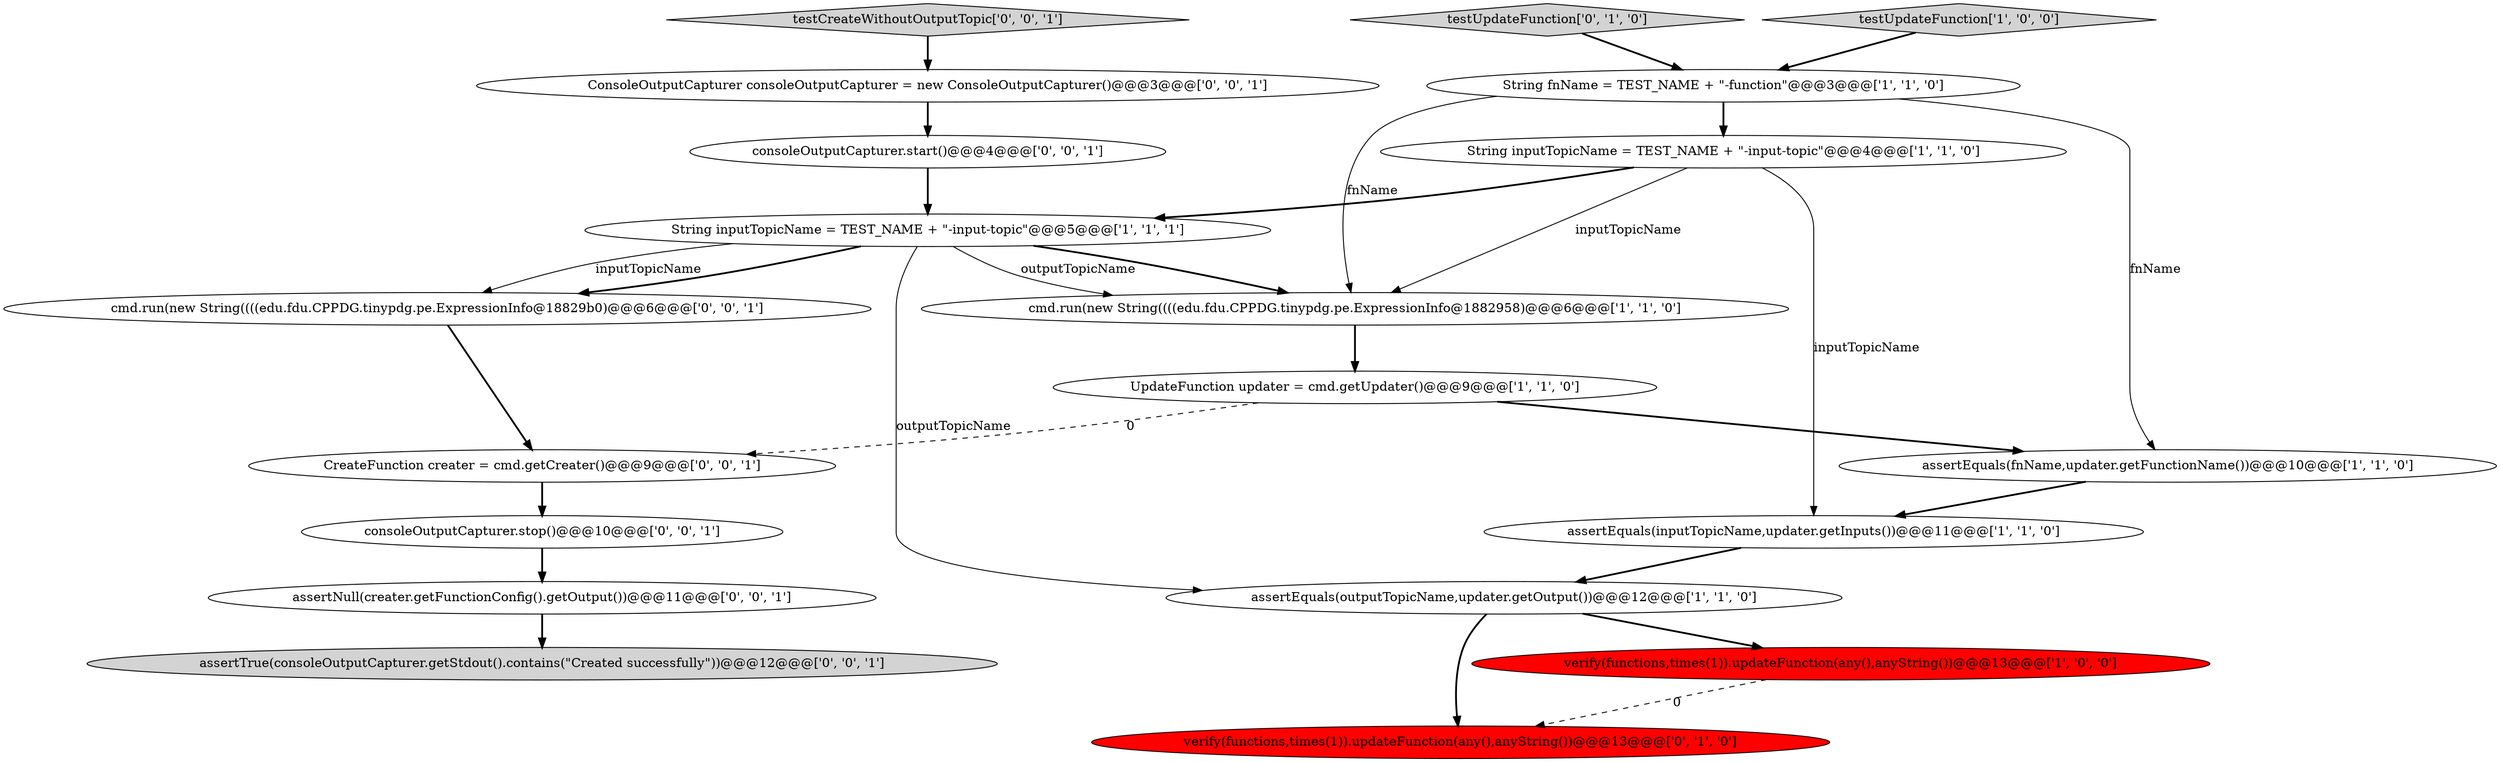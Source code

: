 digraph {
6 [style = filled, label = "assertEquals(fnName,updater.getFunctionName())@@@10@@@['1', '1', '0']", fillcolor = white, shape = ellipse image = "AAA0AAABBB1BBB"];
7 [style = filled, label = "assertEquals(outputTopicName,updater.getOutput())@@@12@@@['1', '1', '0']", fillcolor = white, shape = ellipse image = "AAA0AAABBB1BBB"];
14 [style = filled, label = "CreateFunction creater = cmd.getCreater()@@@9@@@['0', '0', '1']", fillcolor = white, shape = ellipse image = "AAA0AAABBB3BBB"];
8 [style = filled, label = "testUpdateFunction['1', '0', '0']", fillcolor = lightgray, shape = diamond image = "AAA0AAABBB1BBB"];
9 [style = filled, label = "verify(functions,times(1)).updateFunction(any(),anyString())@@@13@@@['1', '0', '0']", fillcolor = red, shape = ellipse image = "AAA1AAABBB1BBB"];
12 [style = filled, label = "assertNull(creater.getFunctionConfig().getOutput())@@@11@@@['0', '0', '1']", fillcolor = white, shape = ellipse image = "AAA0AAABBB3BBB"];
1 [style = filled, label = "String inputTopicName = TEST_NAME + \"-input-topic\"@@@4@@@['1', '1', '0']", fillcolor = white, shape = ellipse image = "AAA0AAABBB1BBB"];
5 [style = filled, label = "String fnName = TEST_NAME + \"-function\"@@@3@@@['1', '1', '0']", fillcolor = white, shape = ellipse image = "AAA0AAABBB1BBB"];
0 [style = filled, label = "String inputTopicName = TEST_NAME + \"-input-topic\"@@@5@@@['1', '1', '1']", fillcolor = white, shape = ellipse image = "AAA0AAABBB1BBB"];
18 [style = filled, label = "assertTrue(consoleOutputCapturer.getStdout().contains(\"Created successfully\"))@@@12@@@['0', '0', '1']", fillcolor = lightgray, shape = ellipse image = "AAA0AAABBB3BBB"];
19 [style = filled, label = "consoleOutputCapturer.start()@@@4@@@['0', '0', '1']", fillcolor = white, shape = ellipse image = "AAA0AAABBB3BBB"];
10 [style = filled, label = "verify(functions,times(1)).updateFunction(any(),anyString())@@@13@@@['0', '1', '0']", fillcolor = red, shape = ellipse image = "AAA1AAABBB2BBB"];
16 [style = filled, label = "testCreateWithoutOutputTopic['0', '0', '1']", fillcolor = lightgray, shape = diamond image = "AAA0AAABBB3BBB"];
4 [style = filled, label = "UpdateFunction updater = cmd.getUpdater()@@@9@@@['1', '1', '0']", fillcolor = white, shape = ellipse image = "AAA0AAABBB1BBB"];
3 [style = filled, label = "assertEquals(inputTopicName,updater.getInputs())@@@11@@@['1', '1', '0']", fillcolor = white, shape = ellipse image = "AAA0AAABBB1BBB"];
15 [style = filled, label = "consoleOutputCapturer.stop()@@@10@@@['0', '0', '1']", fillcolor = white, shape = ellipse image = "AAA0AAABBB3BBB"];
11 [style = filled, label = "testUpdateFunction['0', '1', '0']", fillcolor = lightgray, shape = diamond image = "AAA0AAABBB2BBB"];
2 [style = filled, label = "cmd.run(new String((((edu.fdu.CPPDG.tinypdg.pe.ExpressionInfo@1882958)@@@6@@@['1', '1', '0']", fillcolor = white, shape = ellipse image = "AAA0AAABBB1BBB"];
13 [style = filled, label = "ConsoleOutputCapturer consoleOutputCapturer = new ConsoleOutputCapturer()@@@3@@@['0', '0', '1']", fillcolor = white, shape = ellipse image = "AAA0AAABBB3BBB"];
17 [style = filled, label = "cmd.run(new String((((edu.fdu.CPPDG.tinypdg.pe.ExpressionInfo@18829b0)@@@6@@@['0', '0', '1']", fillcolor = white, shape = ellipse image = "AAA0AAABBB3BBB"];
6->3 [style = bold, label=""];
16->13 [style = bold, label=""];
9->10 [style = dashed, label="0"];
4->6 [style = bold, label=""];
7->10 [style = bold, label=""];
0->17 [style = bold, label=""];
0->2 [style = bold, label=""];
0->2 [style = solid, label="outputTopicName"];
1->0 [style = bold, label=""];
1->2 [style = solid, label="inputTopicName"];
2->4 [style = bold, label=""];
19->0 [style = bold, label=""];
7->9 [style = bold, label=""];
5->1 [style = bold, label=""];
11->5 [style = bold, label=""];
0->7 [style = solid, label="outputTopicName"];
13->19 [style = bold, label=""];
1->3 [style = solid, label="inputTopicName"];
8->5 [style = bold, label=""];
3->7 [style = bold, label=""];
17->14 [style = bold, label=""];
12->18 [style = bold, label=""];
14->15 [style = bold, label=""];
15->12 [style = bold, label=""];
4->14 [style = dashed, label="0"];
5->2 [style = solid, label="fnName"];
0->17 [style = solid, label="inputTopicName"];
5->6 [style = solid, label="fnName"];
}
